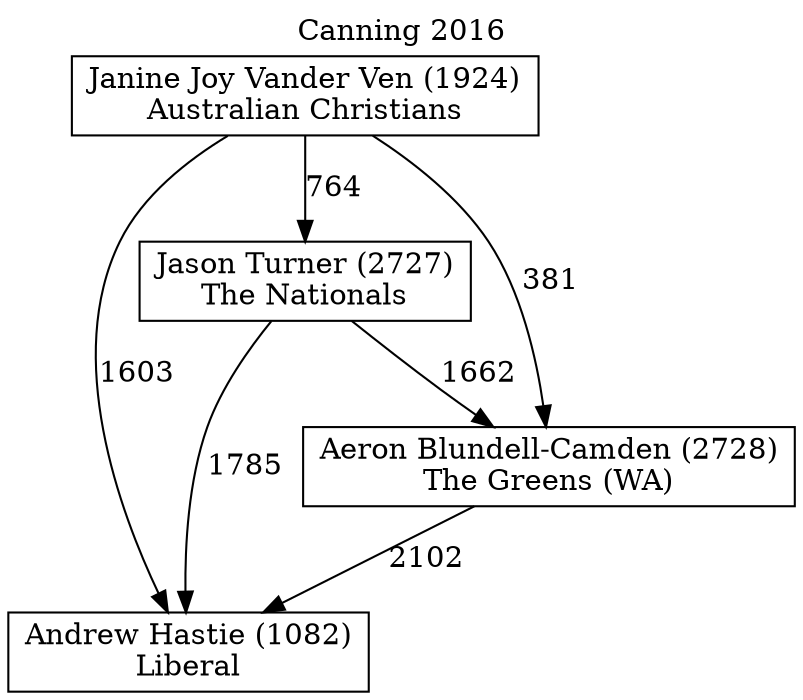 // House preference flow
digraph "Andrew Hastie (1082)_Canning_2016" {
	graph [label="Canning 2016" labelloc=t mclimit=10]
	node [shape=box]
	"Andrew Hastie (1082)" [label="Andrew Hastie (1082)
Liberal"]
	"Janine Joy Vander Ven (1924)" [label="Janine Joy Vander Ven (1924)
Australian Christians"]
	"Jason Turner (2727)" [label="Jason Turner (2727)
The Nationals"]
	"Aeron Blundell-Camden (2728)" [label="Aeron Blundell-Camden (2728)
The Greens (WA)"]
	"Jason Turner (2727)" -> "Aeron Blundell-Camden (2728)" [label=1662]
	"Janine Joy Vander Ven (1924)" -> "Aeron Blundell-Camden (2728)" [label=381]
	"Janine Joy Vander Ven (1924)" -> "Andrew Hastie (1082)" [label=1603]
	"Janine Joy Vander Ven (1924)" -> "Jason Turner (2727)" [label=764]
	"Jason Turner (2727)" -> "Andrew Hastie (1082)" [label=1785]
	"Aeron Blundell-Camden (2728)" -> "Andrew Hastie (1082)" [label=2102]
}
